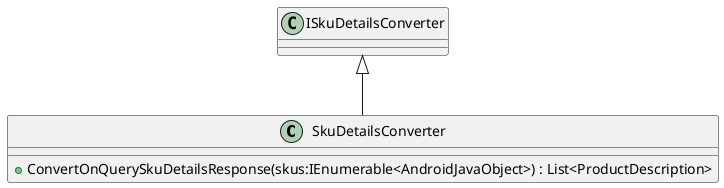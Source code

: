 @startuml
class SkuDetailsConverter {
    + ConvertOnQuerySkuDetailsResponse(skus:IEnumerable<AndroidJavaObject>) : List<ProductDescription>
}
ISkuDetailsConverter <|-- SkuDetailsConverter
@enduml
